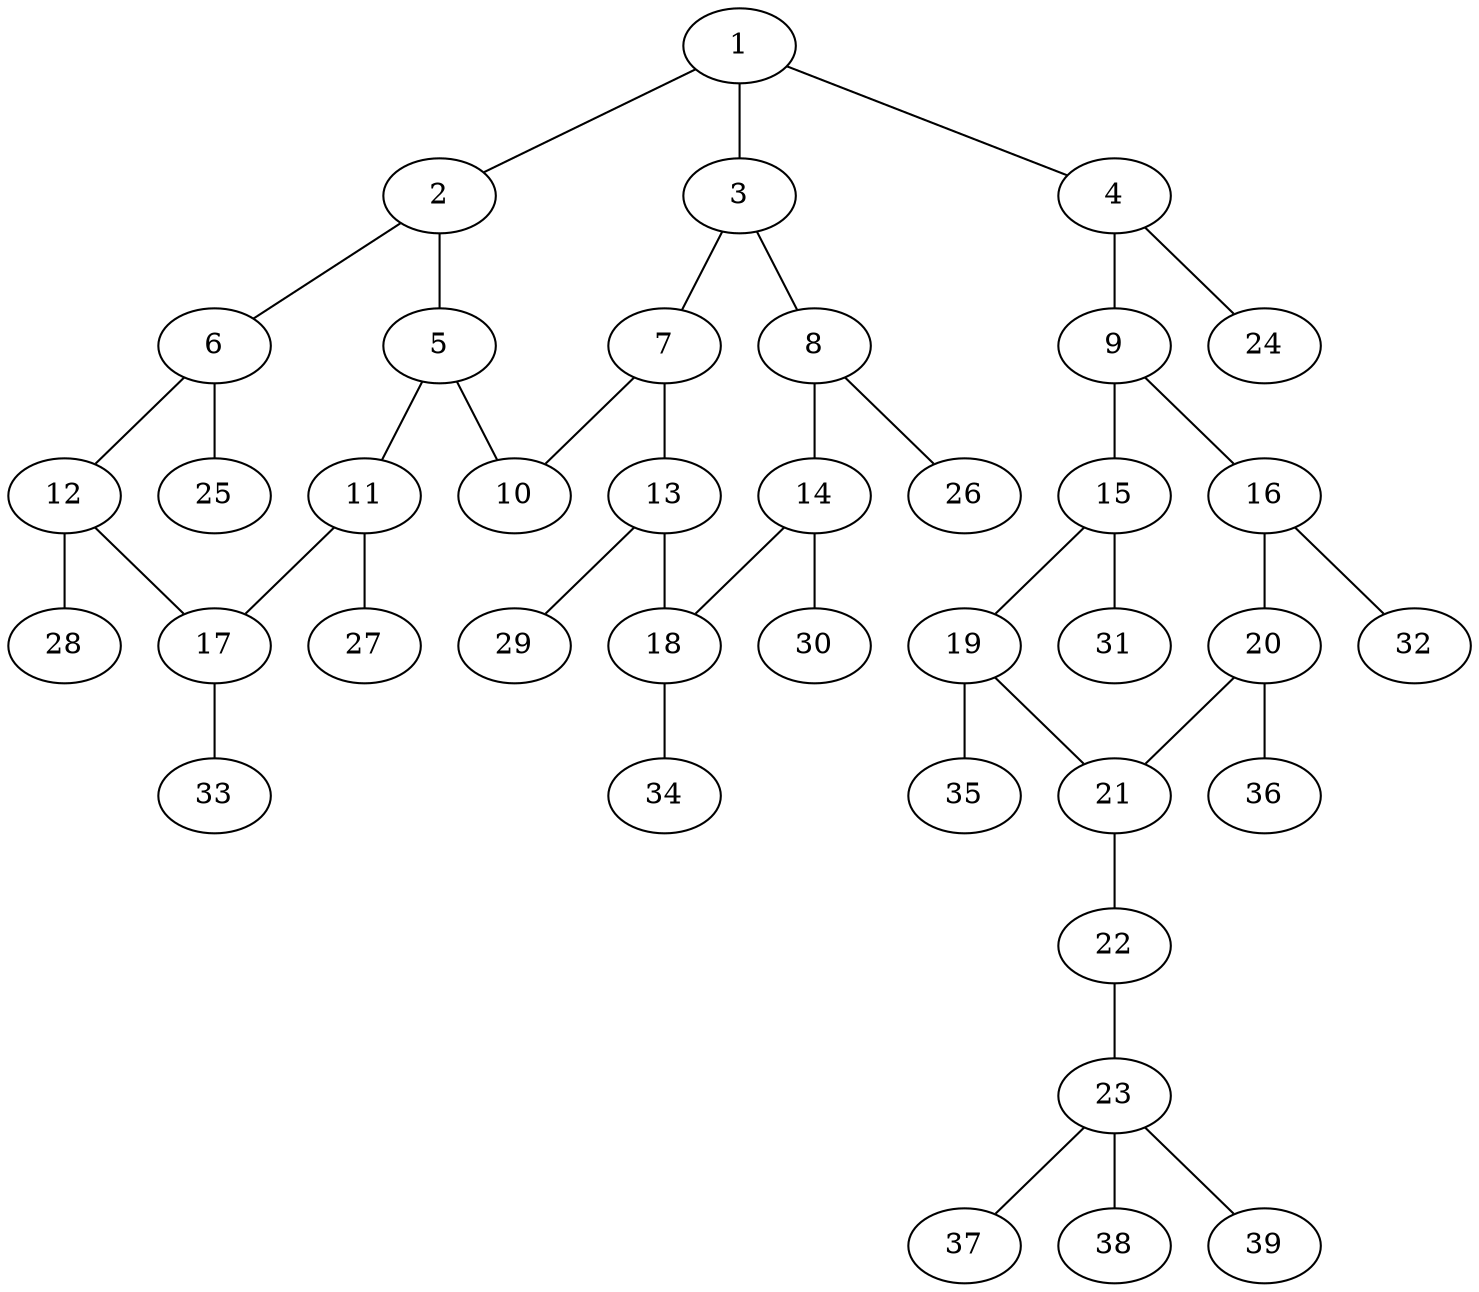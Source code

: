 graph molecule_2492 {
	1	 [chem=C];
	2	 [chem=C];
	1 -- 2	 [valence=1];
	3	 [chem=C];
	1 -- 3	 [valence=2];
	4	 [chem=N];
	1 -- 4	 [valence=1];
	5	 [chem=C];
	2 -- 5	 [valence=2];
	6	 [chem=C];
	2 -- 6	 [valence=1];
	7	 [chem=C];
	3 -- 7	 [valence=1];
	8	 [chem=C];
	3 -- 8	 [valence=1];
	9	 [chem=C];
	4 -- 9	 [valence=1];
	24	 [chem=H];
	4 -- 24	 [valence=1];
	10	 [chem=N];
	5 -- 10	 [valence=1];
	11	 [chem=C];
	5 -- 11	 [valence=1];
	12	 [chem=C];
	6 -- 12	 [valence=2];
	25	 [chem=H];
	6 -- 25	 [valence=1];
	7 -- 10	 [valence=2];
	13	 [chem=C];
	7 -- 13	 [valence=1];
	14	 [chem=C];
	8 -- 14	 [valence=2];
	26	 [chem=H];
	8 -- 26	 [valence=1];
	15	 [chem=C];
	9 -- 15	 [valence=1];
	16	 [chem=C];
	9 -- 16	 [valence=2];
	17	 [chem=C];
	11 -- 17	 [valence=2];
	27	 [chem=H];
	11 -- 27	 [valence=1];
	12 -- 17	 [valence=1];
	28	 [chem=H];
	12 -- 28	 [valence=1];
	18	 [chem=C];
	13 -- 18	 [valence=2];
	29	 [chem=H];
	13 -- 29	 [valence=1];
	14 -- 18	 [valence=1];
	30	 [chem=H];
	14 -- 30	 [valence=1];
	19	 [chem=C];
	15 -- 19	 [valence=2];
	31	 [chem=H];
	15 -- 31	 [valence=1];
	20	 [chem=C];
	16 -- 20	 [valence=1];
	32	 [chem=H];
	16 -- 32	 [valence=1];
	33	 [chem=H];
	17 -- 33	 [valence=1];
	34	 [chem=H];
	18 -- 34	 [valence=1];
	21	 [chem=C];
	19 -- 21	 [valence=1];
	35	 [chem=H];
	19 -- 35	 [valence=1];
	20 -- 21	 [valence=2];
	36	 [chem=H];
	20 -- 36	 [valence=1];
	22	 [chem=O];
	21 -- 22	 [valence=1];
	23	 [chem=C];
	22 -- 23	 [valence=1];
	37	 [chem=H];
	23 -- 37	 [valence=1];
	38	 [chem=H];
	23 -- 38	 [valence=1];
	39	 [chem=H];
	23 -- 39	 [valence=1];
}
